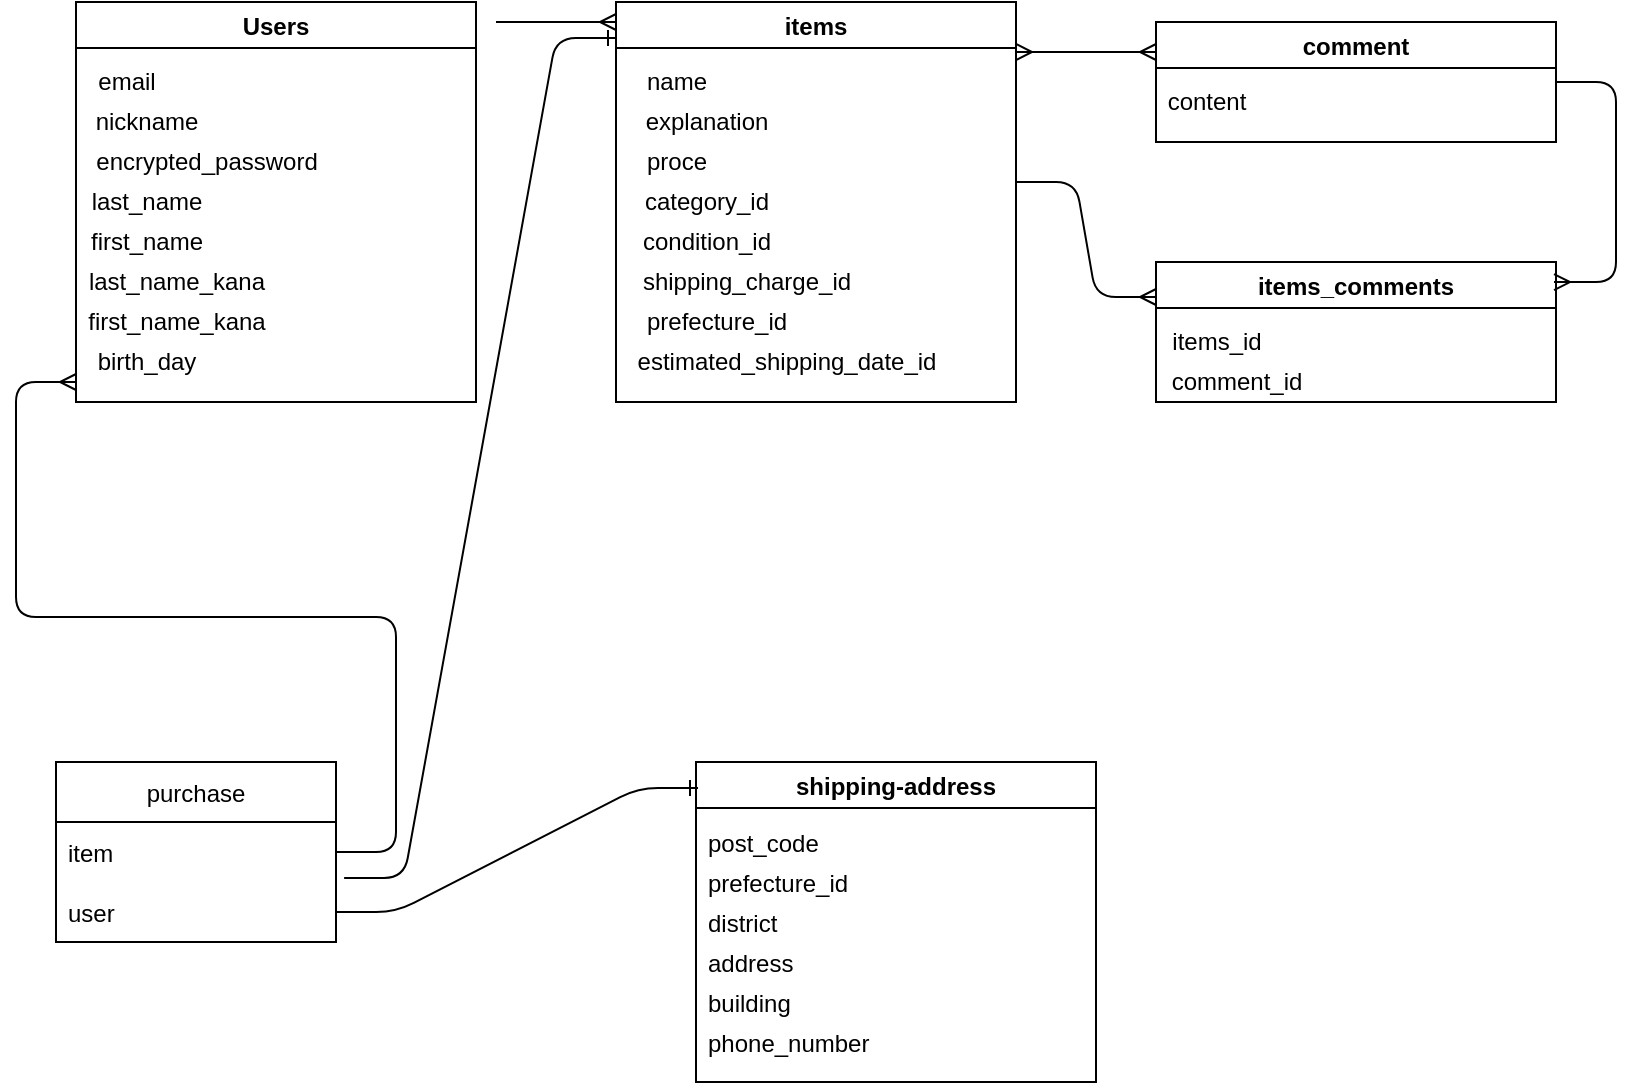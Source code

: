 <mxfile>
    <diagram id="2bvc2IKsju6NCc_Nw1fp" name="ページ1">
        <mxGraphModel dx="664" dy="552" grid="1" gridSize="10" guides="1" tooltips="1" connect="1" arrows="1" fold="1" page="1" pageScale="1" pageWidth="827" pageHeight="1169" math="0" shadow="0">
            <root>
                <mxCell id="0"/>
                <mxCell id="1" parent="0"/>
                <mxCell id="3" value="Users" style="swimlane;" vertex="1" parent="1">
                    <mxGeometry x="40" y="30" width="200" height="200" as="geometry"/>
                </mxCell>
                <mxCell id="5" value="email" style="text;html=1;align=center;verticalAlign=middle;resizable=0;points=[];autosize=1;strokeColor=none;fillColor=none;" vertex="1" parent="3">
                    <mxGeometry x="5" y="30" width="40" height="20" as="geometry"/>
                </mxCell>
                <mxCell id="6" value="nickname" style="text;html=1;align=center;verticalAlign=middle;resizable=0;points=[];autosize=1;strokeColor=none;fillColor=none;" vertex="1" parent="3">
                    <mxGeometry y="50" width="70" height="20" as="geometry"/>
                </mxCell>
                <mxCell id="7" value="encrypted_password" style="text;html=1;align=center;verticalAlign=middle;resizable=0;points=[];autosize=1;strokeColor=none;fillColor=none;" vertex="1" parent="3">
                    <mxGeometry y="70" width="130" height="20" as="geometry"/>
                </mxCell>
                <mxCell id="8" value="last_name" style="text;html=1;align=center;verticalAlign=middle;resizable=0;points=[];autosize=1;strokeColor=none;fillColor=none;" vertex="1" parent="3">
                    <mxGeometry y="90" width="70" height="20" as="geometry"/>
                </mxCell>
                <mxCell id="9" value="first_name" style="text;html=1;align=center;verticalAlign=middle;resizable=0;points=[];autosize=1;strokeColor=none;fillColor=none;" vertex="1" parent="3">
                    <mxGeometry y="110" width="70" height="20" as="geometry"/>
                </mxCell>
                <mxCell id="10" value="last_name_kana" style="text;html=1;align=center;verticalAlign=middle;resizable=0;points=[];autosize=1;strokeColor=none;fillColor=none;" vertex="1" parent="3">
                    <mxGeometry y="130" width="100" height="20" as="geometry"/>
                </mxCell>
                <mxCell id="11" value="first_name_kana" style="text;html=1;align=center;verticalAlign=middle;resizable=0;points=[];autosize=1;strokeColor=none;fillColor=none;" vertex="1" parent="3">
                    <mxGeometry y="150" width="100" height="20" as="geometry"/>
                </mxCell>
                <mxCell id="16" value="birth_day" style="text;html=1;align=center;verticalAlign=middle;resizable=0;points=[];autosize=1;strokeColor=none;fillColor=none;" vertex="1" parent="3">
                    <mxGeometry x="5" y="170" width="60" height="20" as="geometry"/>
                </mxCell>
                <mxCell id="17" value="items" style="swimlane;" vertex="1" parent="1">
                    <mxGeometry x="310" y="30" width="200" height="200" as="geometry"/>
                </mxCell>
                <mxCell id="19" value="explanation" style="text;html=1;align=center;verticalAlign=middle;resizable=0;points=[];autosize=1;strokeColor=none;fillColor=none;" vertex="1" parent="17">
                    <mxGeometry x="5" y="50" width="80" height="20" as="geometry"/>
                </mxCell>
                <mxCell id="20" value="proce" style="text;html=1;align=center;verticalAlign=middle;resizable=0;points=[];autosize=1;strokeColor=none;fillColor=none;" vertex="1" parent="17">
                    <mxGeometry x="5" y="70" width="50" height="20" as="geometry"/>
                </mxCell>
                <mxCell id="21" value="category_id" style="text;html=1;align=center;verticalAlign=middle;resizable=0;points=[];autosize=1;strokeColor=none;fillColor=none;" vertex="1" parent="17">
                    <mxGeometry x="5" y="90" width="80" height="20" as="geometry"/>
                </mxCell>
                <mxCell id="22" value="condition_id" style="text;html=1;align=center;verticalAlign=middle;resizable=0;points=[];autosize=1;strokeColor=none;fillColor=none;" vertex="1" parent="17">
                    <mxGeometry x="5" y="110" width="80" height="20" as="geometry"/>
                </mxCell>
                <mxCell id="23" value="shipping_charge_id" style="text;html=1;align=center;verticalAlign=middle;resizable=0;points=[];autosize=1;strokeColor=none;fillColor=none;" vertex="1" parent="17">
                    <mxGeometry x="5" y="130" width="120" height="20" as="geometry"/>
                </mxCell>
                <mxCell id="24" value="&lt;span style=&quot;text-align: left&quot;&gt;prefecture_id&lt;/span&gt;" style="text;html=1;align=center;verticalAlign=middle;resizable=0;points=[];autosize=1;strokeColor=none;fillColor=none;" vertex="1" parent="17">
                    <mxGeometry x="5" y="150" width="90" height="20" as="geometry"/>
                </mxCell>
                <mxCell id="25" value="estimated_shipping_date_id" style="text;html=1;align=center;verticalAlign=middle;resizable=0;points=[];autosize=1;strokeColor=none;fillColor=none;" vertex="1" parent="17">
                    <mxGeometry x="5" y="170" width="160" height="20" as="geometry"/>
                </mxCell>
                <mxCell id="18" value="name" style="text;html=1;align=center;verticalAlign=middle;resizable=0;points=[];autosize=1;strokeColor=none;fillColor=none;" vertex="1" parent="17">
                    <mxGeometry x="5" y="30" width="50" height="20" as="geometry"/>
                </mxCell>
                <mxCell id="28" value="comment" style="swimlane;" vertex="1" parent="1">
                    <mxGeometry x="580" y="40" width="200" height="60" as="geometry"/>
                </mxCell>
                <mxCell id="29" value="content" style="text;html=1;align=center;verticalAlign=middle;resizable=0;points=[];autosize=1;strokeColor=none;fillColor=none;" vertex="1" parent="28">
                    <mxGeometry y="30" width="50" height="20" as="geometry"/>
                </mxCell>
                <mxCell id="30" value="purchase" style="swimlane;fontStyle=0;childLayout=stackLayout;horizontal=1;startSize=30;horizontalStack=0;resizeParent=1;resizeParentMax=0;resizeLast=0;collapsible=1;marginBottom=0;" vertex="1" parent="1">
                    <mxGeometry x="30" y="410" width="140" height="90" as="geometry"/>
                </mxCell>
                <mxCell id="31" value="item" style="text;strokeColor=none;fillColor=none;align=left;verticalAlign=middle;spacingLeft=4;spacingRight=4;overflow=hidden;points=[[0,0.5],[1,0.5]];portConstraint=eastwest;rotatable=0;" vertex="1" parent="30">
                    <mxGeometry y="30" width="140" height="30" as="geometry"/>
                </mxCell>
                <mxCell id="32" value="user" style="text;strokeColor=none;fillColor=none;align=left;verticalAlign=middle;spacingLeft=4;spacingRight=4;overflow=hidden;points=[[0,0.5],[1,0.5]];portConstraint=eastwest;rotatable=0;" vertex="1" parent="30">
                    <mxGeometry y="60" width="140" height="30" as="geometry"/>
                </mxCell>
                <mxCell id="40" value="shipping-address" style="swimlane;" vertex="1" parent="1">
                    <mxGeometry x="350" y="410" width="200" height="160" as="geometry"/>
                </mxCell>
                <mxCell id="35" value="post_code" style="text;strokeColor=none;fillColor=none;align=left;verticalAlign=middle;spacingLeft=4;spacingRight=4;overflow=hidden;points=[[0,0.5],[1,0.5]];portConstraint=eastwest;rotatable=0;" vertex="1" parent="40">
                    <mxGeometry y="25" width="140" height="30" as="geometry"/>
                </mxCell>
                <mxCell id="36" value="prefecture_id" style="text;strokeColor=none;fillColor=none;align=left;verticalAlign=middle;spacingLeft=4;spacingRight=4;overflow=hidden;points=[[0,0.5],[1,0.5]];portConstraint=eastwest;rotatable=0;" vertex="1" parent="40">
                    <mxGeometry y="50" width="140" height="20" as="geometry"/>
                </mxCell>
                <mxCell id="37" value="district" style="text;strokeColor=none;fillColor=none;align=left;verticalAlign=middle;spacingLeft=4;spacingRight=4;overflow=hidden;points=[[0,0.5],[1,0.5]];portConstraint=eastwest;rotatable=0;" vertex="1" parent="40">
                    <mxGeometry y="70" width="140" height="20" as="geometry"/>
                </mxCell>
                <mxCell id="41" value="address" style="text;strokeColor=none;fillColor=none;align=left;verticalAlign=middle;spacingLeft=4;spacingRight=4;overflow=hidden;points=[[0,0.5],[1,0.5]];portConstraint=eastwest;rotatable=0;" vertex="1" parent="40">
                    <mxGeometry y="90" width="140" height="20" as="geometry"/>
                </mxCell>
                <mxCell id="42" value="building" style="text;strokeColor=none;fillColor=none;align=left;verticalAlign=middle;spacingLeft=4;spacingRight=4;overflow=hidden;points=[[0,0.5],[1,0.5]];portConstraint=eastwest;rotatable=0;" vertex="1" parent="40">
                    <mxGeometry y="110" width="140" height="20" as="geometry"/>
                </mxCell>
                <mxCell id="43" value="phone_number" style="text;strokeColor=none;fillColor=none;align=left;verticalAlign=middle;spacingLeft=4;spacingRight=4;overflow=hidden;points=[[0,0.5],[1,0.5]];portConstraint=eastwest;rotatable=0;" vertex="1" parent="40">
                    <mxGeometry y="130" width="140" height="20" as="geometry"/>
                </mxCell>
                <mxCell id="45" value="" style="edgeStyle=entityRelationEdgeStyle;fontSize=12;html=1;endArrow=ERmany;" edge="1" parent="1">
                    <mxGeometry width="100" height="100" relative="1" as="geometry">
                        <mxPoint x="250" y="40" as="sourcePoint"/>
                        <mxPoint x="310" y="40" as="targetPoint"/>
                    </mxGeometry>
                </mxCell>
                <mxCell id="47" value="" style="edgeStyle=entityRelationEdgeStyle;fontSize=12;html=1;endArrow=ERone;endFill=1;exitX=1.029;exitY=-0.067;exitDx=0;exitDy=0;exitPerimeter=0;" edge="1" parent="1" source="32">
                    <mxGeometry width="100" height="100" relative="1" as="geometry">
                        <mxPoint x="180" y="460" as="sourcePoint"/>
                        <mxPoint x="310" y="48" as="targetPoint"/>
                    </mxGeometry>
                </mxCell>
                <mxCell id="48" value="" style="edgeStyle=entityRelationEdgeStyle;fontSize=12;html=1;endArrow=ERone;endFill=1;entryX=0.005;entryY=0.081;entryDx=0;entryDy=0;entryPerimeter=0;exitX=1;exitY=0.5;exitDx=0;exitDy=0;" edge="1" parent="1" source="32" target="40">
                    <mxGeometry width="100" height="100" relative="1" as="geometry">
                        <mxPoint x="170" y="470" as="sourcePoint"/>
                        <mxPoint x="380" y="470" as="targetPoint"/>
                    </mxGeometry>
                </mxCell>
                <mxCell id="49" value="" style="edgeStyle=entityRelationEdgeStyle;fontSize=12;html=1;endArrow=ERmany;startArrow=ERmany;entryX=0;entryY=0.25;entryDx=0;entryDy=0;" edge="1" parent="1" target="28">
                    <mxGeometry width="100" height="100" relative="1" as="geometry">
                        <mxPoint x="510" y="55" as="sourcePoint"/>
                        <mxPoint x="640" y="40" as="targetPoint"/>
                    </mxGeometry>
                </mxCell>
                <mxCell id="50" value="items_comments" style="swimlane;" vertex="1" parent="1">
                    <mxGeometry x="580" y="160" width="200" height="70" as="geometry"/>
                </mxCell>
                <mxCell id="51" value="items_id" style="text;html=1;align=center;verticalAlign=middle;resizable=0;points=[];autosize=1;strokeColor=none;fillColor=none;" vertex="1" parent="50">
                    <mxGeometry y="30" width="60" height="20" as="geometry"/>
                </mxCell>
                <mxCell id="52" value="comment_id" style="text;html=1;align=center;verticalAlign=middle;resizable=0;points=[];autosize=1;strokeColor=none;fillColor=none;" vertex="1" parent="50">
                    <mxGeometry y="50" width="80" height="20" as="geometry"/>
                </mxCell>
                <mxCell id="53" value="" style="edgeStyle=entityRelationEdgeStyle;fontSize=12;html=1;endArrow=ERmany;entryX=0;entryY=0.25;entryDx=0;entryDy=0;" edge="1" parent="1" target="50">
                    <mxGeometry width="100" height="100" relative="1" as="geometry">
                        <mxPoint x="510" y="120" as="sourcePoint"/>
                        <mxPoint x="640" y="100" as="targetPoint"/>
                    </mxGeometry>
                </mxCell>
                <mxCell id="55" value="" style="edgeStyle=entityRelationEdgeStyle;fontSize=12;html=1;endArrow=ERmany;entryX=0.995;entryY=0.143;entryDx=0;entryDy=0;entryPerimeter=0;" edge="1" parent="1" source="28" target="50">
                    <mxGeometry width="100" height="100" relative="1" as="geometry">
                        <mxPoint x="820" y="400" as="sourcePoint"/>
                        <mxPoint x="920" y="300" as="targetPoint"/>
                    </mxGeometry>
                </mxCell>
                <mxCell id="59" value="" style="edgeStyle=entityRelationEdgeStyle;fontSize=12;html=1;endArrow=ERmany;" edge="1" parent="1" source="30">
                    <mxGeometry width="100" height="100" relative="1" as="geometry">
                        <mxPoint x="-50" y="460" as="sourcePoint"/>
                        <mxPoint x="40" y="220" as="targetPoint"/>
                    </mxGeometry>
                </mxCell>
            </root>
        </mxGraphModel>
    </diagram>
</mxfile>